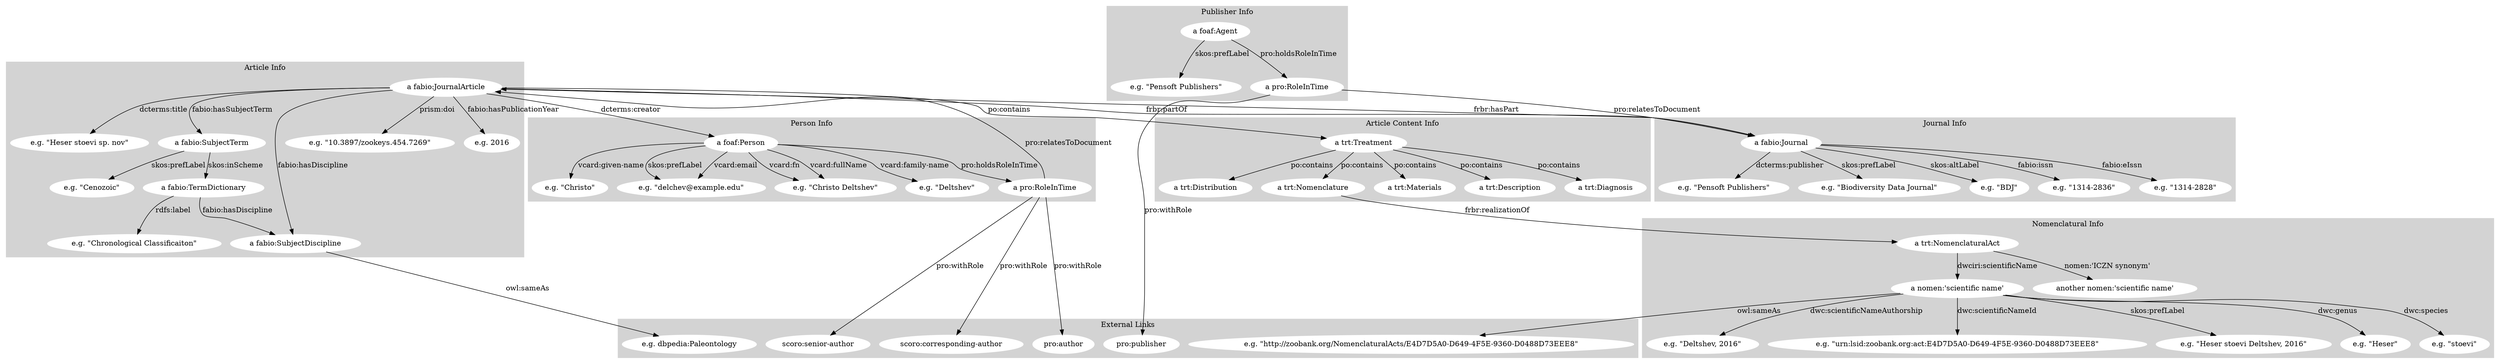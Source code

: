 digraph OBKMS {
	subgraph cluster0 {

		label = "Publisher Info";
		node [style=filled,color=white];
		style=filled;
		color=lightgrey;

		publisher1 [label="a foaf:Agent"];
		literal1 [label="e.g. \"Pensoft Publishers\""];

		role1 [label="a pro:RoleInTime"];
		
		

		publisher1 -> literal1 [label="skos:prefLabel"];
		publisher1 -> role1 [label="pro:holdsRoleInTime"];

		
		
		
		
	}
	subgraph cluster1 {
		label = "Journal Info";
		node [style=filled,color=white];
		style=filled;
		color=lightgrey;

		journal1 [label="a fabio:Journal"];
		literal2 [label="e.g. \"Biodiversity Data Journal\""];
		literal3 [label="e.g. \"BDJ\""];
		literal4 [label="e.g. \"1314-2836\""];
		literal5 [label="e.g. \"1314-2828\""];
		literal6 [label="e.g. \"Pensoft Publishers\""];

		role1 -> journal1 [label="pro:relatesToDocument"];
		journal1 -> literal2 [label="skos:prefLabel"];

		journal1 -> literal3 [label = "skos:altLabel"];
		journal1 -> literal4 [label ="fabio:issn"];
		journal1 -> literal5 [label ="fabio:eIssn"];
		journal1 -> literal6 [label ="dcterms:publisher"];

		

	}

	subgraph cluster2 {
		label = "Article Info";
		node [style=filled,color=white];
		style=filled;
		color=lightgrey;

		article1 [label="a fabio:JournalArticle"];

		subject_term1 [label="a fabio:SubjectTerm"];

		term_dictionary1 [label="a fabio:TermDictionary"];
		discipline1 [label="a fabio:SubjectDiscipline"];

		
		l7 [label="e.g. \"10.3897/zookeys.454.7269\""];
		l8 [label="e.g. \"Cenozoic\""];
		l9 [label="e.g. \"Chronological Classificaiton\""];
		l_article10 [label = "e.g. 2016"];
		la11 [label = "e.g. \"Heser stoevi sp. nov\""];

		journal1 -> article1 [label="frbr:hasPart"];
		article1 -> l7 [label="prism:doi"];
		article1 -> subject_term1 [label="fabio:hasSubjectTerm"];
		article1 -> l_article10 [label="fabio:hasPublicationYear"];
		article1 -> discipline1 [label="fabio:hasDiscipline"];
		article1 -> la11 [label="dcterms:title"];
		article1 -> journal1 [label="frbr:partOf"];

		term_dictionary1 -> discipline1 [label="fabio:hasDiscipline"];


		

		subject_term1 -> l8 [label="skos:prefLabel"];
		subject_term1 -> term_dictionary1 [label="skos:inScheme"];

		term_dictionary1 -> l9 [label="rdfs:label"];
		

	}

	subgraph cluster3 {
		label = "External Links";
		node [style=filled,color=white];
		style=filled;
		color=lightgrey;

		dbpedia_discipline [label="e.g. dbpedia:Paleontology"];

		zoobank_act [label= "e.g. \"http://zoobank.org/NomenclaturalActs/E4D7D5A0-D649-4F5E-9360-D0488D73EEE8\""];



		pro_Publisher [label="pro:publisher"];
		pro_author [label="pro:author"];
		scoro_senior_author [label="scoro:senior-author"];
		scoro_corresponding_author [label="scoro:corresponding-author"];

		role1 -> pro_Publisher [label="pro:withRole"];
		discipline1 -> dbpedia_discipline [label="owl:sameAs"];




	}

	subgraph cluster4 {
		label = "Person Info";
		node [style=filled,color=white];
		style=filled;
		color=lightgrey;

		person1 [label="a foaf:Person"];

		role2 [label="a pro:RoleInTime"];

		l10[label="e.g. \"delchev@example.edu\""];
		l11[label="e.g. \"Christo Deltshev\""];
		l12[label="e.g. \"Christo\""];
		l13[label="e.g. \"Deltshev\""];

		article1 -> person1 [label="dcterms:creator"];

		person1 -> l10 [label="skos:prefLabel"];
		person1 -> l11 [label="vcard:fn"];
		person1 -> l11 [label="vcard:fullName"];
		person1 -> l12 [label="vcard:given-name"];
		person1 -> l13 [label="vcard:family-name"];
		person1 -> l10 [label="vcard:email"];

		person1 -> role2 [label="pro:holdsRoleInTime"];

		role2 -> article1 [label="pro:relatesToDocument"];

		role2 -> pro_author [label="pro:withRole"];
		role2 -> scoro_senior_author [label="pro:withRole"];
		role2 -> scoro_corresponding_author [label="pro:withRole"];

	}

	subgraph cluster5 {
		label = "Article Content Info";
		node [style=filled,color=white];
		style=filled;
		color=lightgrey;

		treatment1 [label="a trt:Treatment"];
		nomenclature1 [label="a trt:Nomenclature"];
		materials1 [label="a trt:Materials"];
		description1 [label="a trt:Description"];
		diagnosis1 [label="a trt:Diagnosis"];
		distribution1 [label="a trt:Distribution"];

		article1 -> treatment1 [label="po:contains"];
		treatment1 -> nomenclature1 [label="po:contains"];
		treatment1 -> materials1 [label="po:contains"];
		treatment1 -> description1 [label="po:contains"];
		treatment1 -> diagnosis1 [label="po:contains"];
		treatment1 -> distribution1 [label="po:contains"];
	}

	subgraph cluster6 {
		label = "Nomenclatural Info";
		node [style=filled,color=white];
		style=filled;
		color=lightgrey;

		nomenclature_act1 [label ="a trt:NomenclaturalAct"];
		nomenclature1 -> nomenclature_act1 [label="frbr:realizationOf"];

		l6_1 [label="e.g. \"Heser\""];
		l6_2 [label="e.g. \"stoevi\""];
		l6_3 [label="e.g. \"Deltshev, 2016\""];
		lsid1 [label= "e.g. \"urn:lsid:zoobank.org:act:E4D7D5A0-D649-4F5E-9360-D0488D73EEE8\""];
		l6_4 [label ="e.g. \"Heser stoevi Deltshev, 2016\""];

		scname1 [label="a nomen:'scientific name'"];
		scname2 [label="another nomen:'scientific name'"];

	
		nomenclature_act1 -> scname1 [label="dwciri:scientificName"];
		nomenclature_act1 -> scname2 [label="nomen:'ICZN synonym'"];

		scname1 -> l6_1 [label="dwc:genus"];
		scname1 -> l6_2 [label="dwc:species"];
		scname1  -> l6_3 [label="dwc:scientificNameAuthorship"];
		scname1 -> lsid1 [label="dwc:scientificNameId"];
		scname1 -> l6_4 [label="skos:prefLabel"];
		scname1 -> zoobank_act [label="owl:sameAs"];
	}
}
	